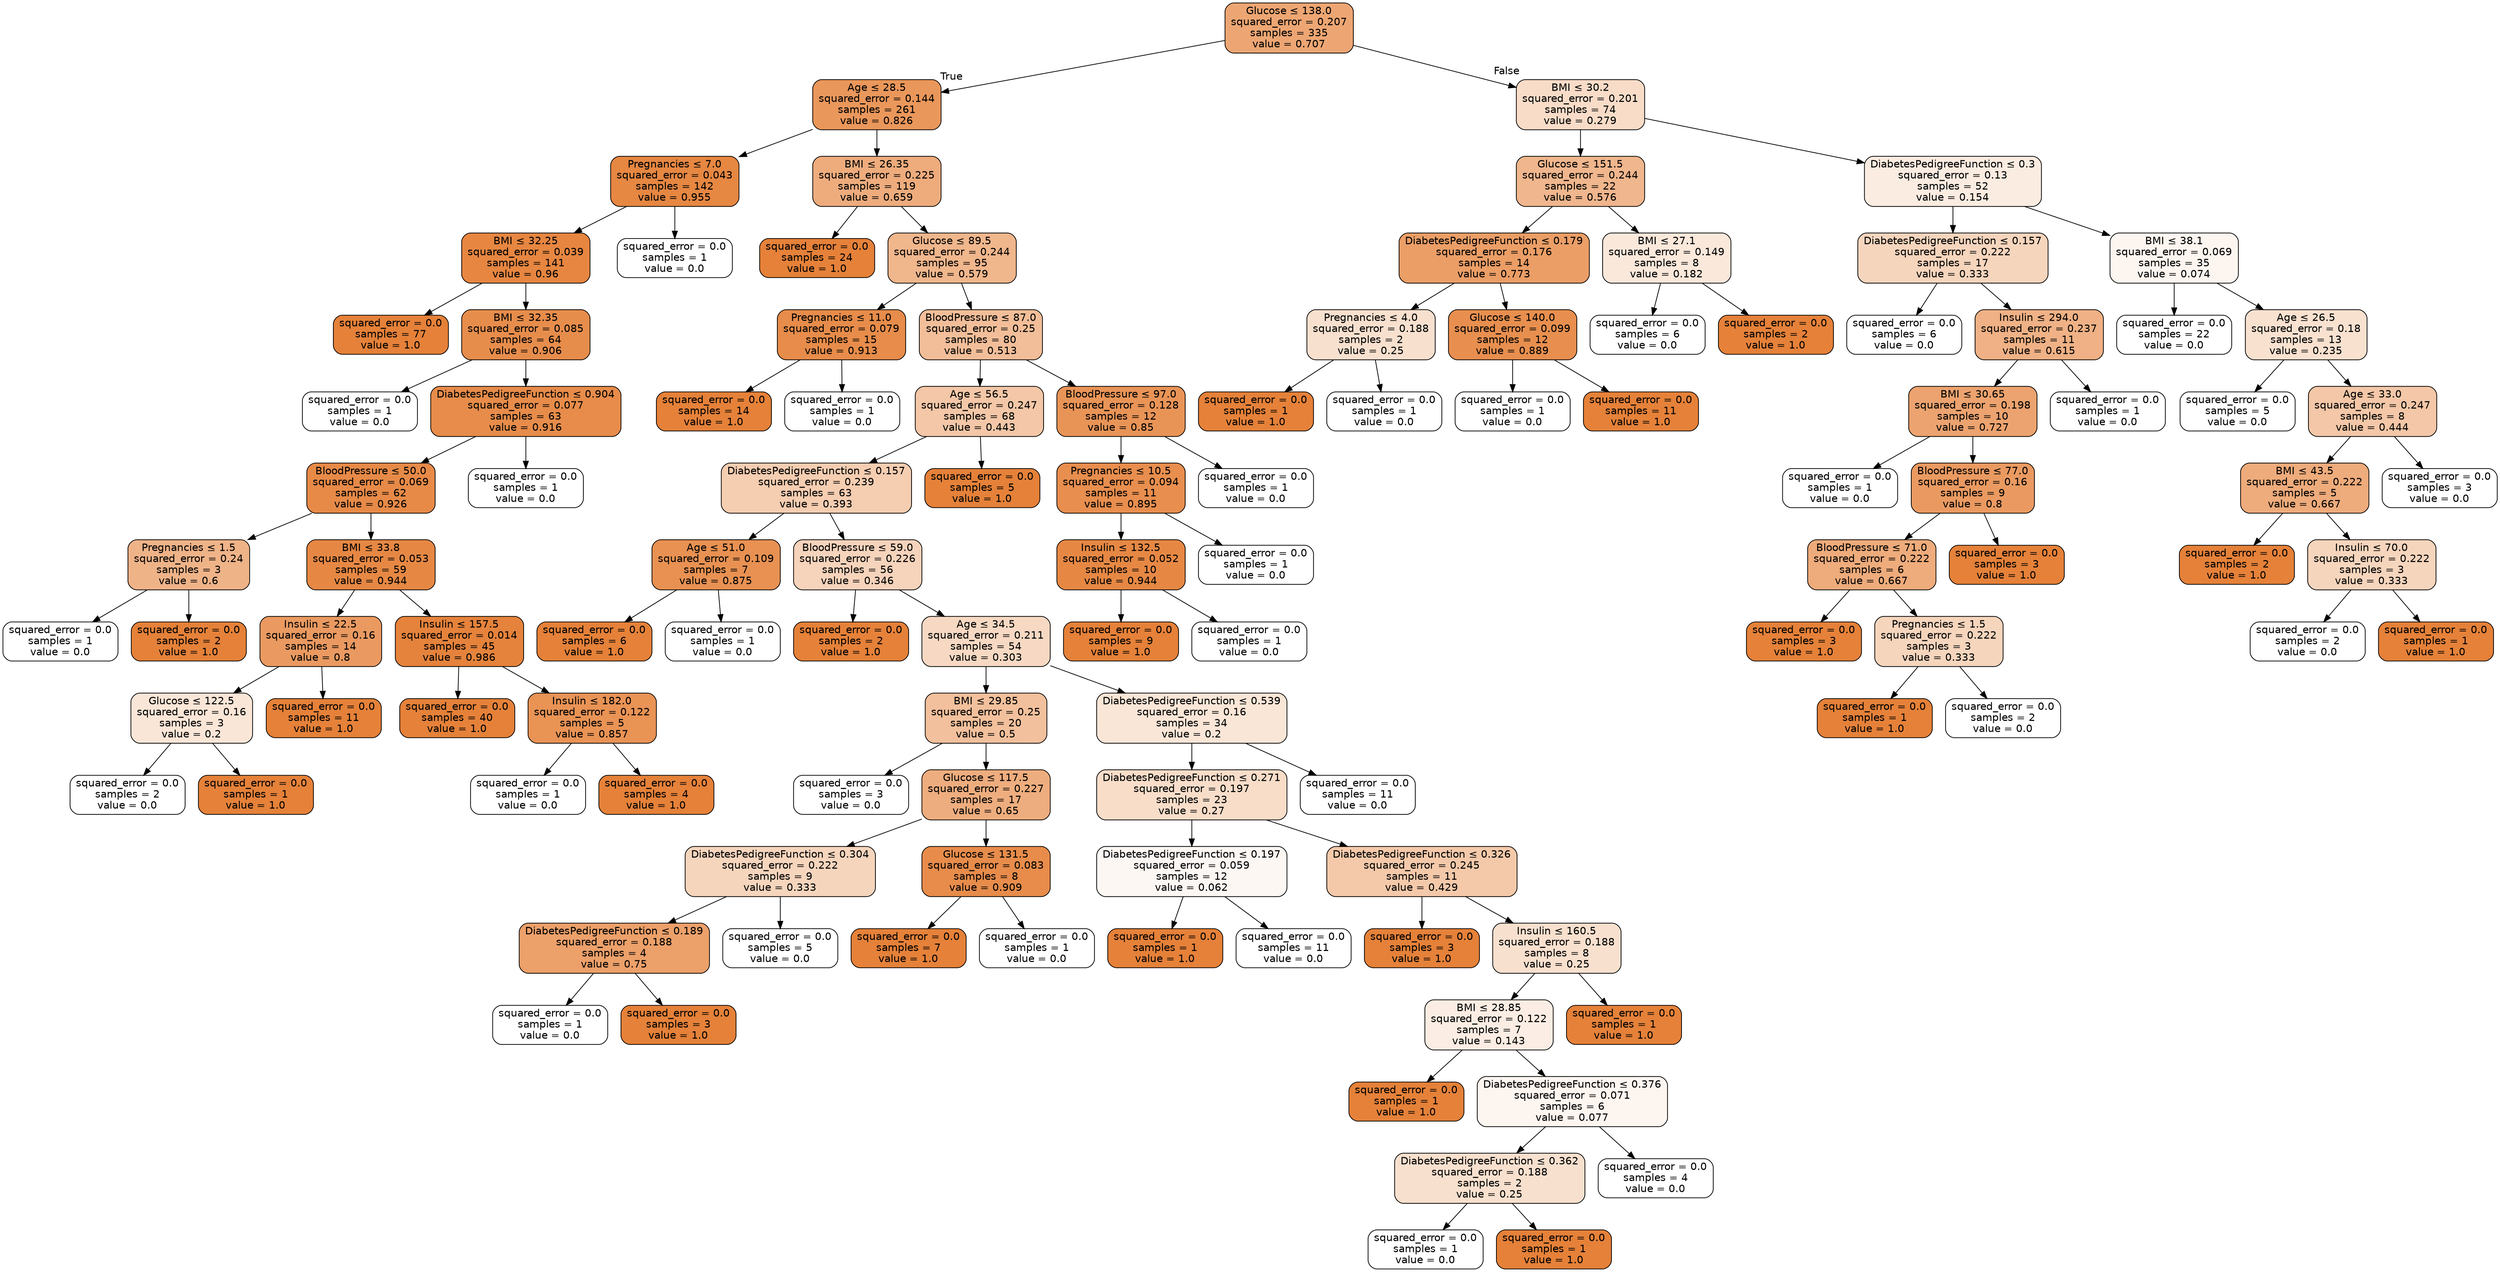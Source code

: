 digraph Tree {
node [shape=box, style="filled, rounded", color="black", fontname="helvetica"] ;
edge [fontname="helvetica"] ;
0 [label=<Glucose &le; 138.0<br/>squared_error = 0.207<br/>samples = 335<br/>value = 0.707>, fillcolor="#eda673"] ;
1 [label=<Age &le; 28.5<br/>squared_error = 0.144<br/>samples = 261<br/>value = 0.826>, fillcolor="#ea975b"] ;
0 -> 1 [labeldistance=2.5, labelangle=45, headlabel="True"] ;
2 [label=<Pregnancies &le; 7.0<br/>squared_error = 0.043<br/>samples = 142<br/>value = 0.955>, fillcolor="#e68742"] ;
1 -> 2 ;
3 [label=<BMI &le; 32.25<br/>squared_error = 0.039<br/>samples = 141<br/>value = 0.96>, fillcolor="#e68641"] ;
2 -> 3 ;
4 [label=<squared_error = 0.0<br/>samples = 77<br/>value = 1.0>, fillcolor="#e58139"] ;
3 -> 4 ;
5 [label=<BMI &le; 32.35<br/>squared_error = 0.085<br/>samples = 64<br/>value = 0.906>, fillcolor="#e78d4c"] ;
3 -> 5 ;
6 [label=<squared_error = 0.0<br/>samples = 1<br/>value = 0.0>, fillcolor="#ffffff"] ;
5 -> 6 ;
7 [label=<DiabetesPedigreeFunction &le; 0.904<br/>squared_error = 0.077<br/>samples = 63<br/>value = 0.916>, fillcolor="#e78c4a"] ;
5 -> 7 ;
8 [label=<BloodPressure &le; 50.0<br/>squared_error = 0.069<br/>samples = 62<br/>value = 0.926>, fillcolor="#e78a48"] ;
7 -> 8 ;
9 [label=<Pregnancies &le; 1.5<br/>squared_error = 0.24<br/>samples = 3<br/>value = 0.6>, fillcolor="#efb388"] ;
8 -> 9 ;
10 [label=<squared_error = 0.0<br/>samples = 1<br/>value = 0.0>, fillcolor="#ffffff"] ;
9 -> 10 ;
11 [label=<squared_error = 0.0<br/>samples = 2<br/>value = 1.0>, fillcolor="#e58139"] ;
9 -> 11 ;
12 [label=<BMI &le; 33.8<br/>squared_error = 0.053<br/>samples = 59<br/>value = 0.944>, fillcolor="#e68844"] ;
8 -> 12 ;
13 [label=<Insulin &le; 22.5<br/>squared_error = 0.16<br/>samples = 14<br/>value = 0.8>, fillcolor="#ea9a61"] ;
12 -> 13 ;
14 [label=<Glucose &le; 122.5<br/>squared_error = 0.16<br/>samples = 3<br/>value = 0.2>, fillcolor="#fae6d7"] ;
13 -> 14 ;
15 [label=<squared_error = 0.0<br/>samples = 2<br/>value = 0.0>, fillcolor="#ffffff"] ;
14 -> 15 ;
16 [label=<squared_error = 0.0<br/>samples = 1<br/>value = 1.0>, fillcolor="#e58139"] ;
14 -> 16 ;
17 [label=<squared_error = 0.0<br/>samples = 11<br/>value = 1.0>, fillcolor="#e58139"] ;
13 -> 17 ;
18 [label=<Insulin &le; 157.5<br/>squared_error = 0.014<br/>samples = 45<br/>value = 0.986>, fillcolor="#e5833c"] ;
12 -> 18 ;
19 [label=<squared_error = 0.0<br/>samples = 40<br/>value = 1.0>, fillcolor="#e58139"] ;
18 -> 19 ;
20 [label=<Insulin &le; 182.0<br/>squared_error = 0.122<br/>samples = 5<br/>value = 0.857>, fillcolor="#e99355"] ;
18 -> 20 ;
21 [label=<squared_error = 0.0<br/>samples = 1<br/>value = 0.0>, fillcolor="#ffffff"] ;
20 -> 21 ;
22 [label=<squared_error = 0.0<br/>samples = 4<br/>value = 1.0>, fillcolor="#e58139"] ;
20 -> 22 ;
23 [label=<squared_error = 0.0<br/>samples = 1<br/>value = 0.0>, fillcolor="#ffffff"] ;
7 -> 23 ;
24 [label=<squared_error = 0.0<br/>samples = 1<br/>value = 0.0>, fillcolor="#ffffff"] ;
2 -> 24 ;
25 [label=<BMI &le; 26.35<br/>squared_error = 0.225<br/>samples = 119<br/>value = 0.659>, fillcolor="#eeac7d"] ;
1 -> 25 ;
26 [label=<squared_error = 0.0<br/>samples = 24<br/>value = 1.0>, fillcolor="#e58139"] ;
25 -> 26 ;
27 [label=<Glucose &le; 89.5<br/>squared_error = 0.244<br/>samples = 95<br/>value = 0.579>, fillcolor="#f0b68c"] ;
25 -> 27 ;
28 [label=<Pregnancies &le; 11.0<br/>squared_error = 0.079<br/>samples = 15<br/>value = 0.913>, fillcolor="#e78c4a"] ;
27 -> 28 ;
29 [label=<squared_error = 0.0<br/>samples = 14<br/>value = 1.0>, fillcolor="#e58139"] ;
28 -> 29 ;
30 [label=<squared_error = 0.0<br/>samples = 1<br/>value = 0.0>, fillcolor="#ffffff"] ;
28 -> 30 ;
31 [label=<BloodPressure &le; 87.0<br/>squared_error = 0.25<br/>samples = 80<br/>value = 0.513>, fillcolor="#f2be99"] ;
27 -> 31 ;
32 [label=<Age &le; 56.5<br/>squared_error = 0.247<br/>samples = 68<br/>value = 0.443>, fillcolor="#f3c7a7"] ;
31 -> 32 ;
33 [label=<DiabetesPedigreeFunction &le; 0.157<br/>squared_error = 0.239<br/>samples = 63<br/>value = 0.393>, fillcolor="#f5cdb1"] ;
32 -> 33 ;
34 [label=<Age &le; 51.0<br/>squared_error = 0.109<br/>samples = 7<br/>value = 0.875>, fillcolor="#e89152"] ;
33 -> 34 ;
35 [label=<squared_error = 0.0<br/>samples = 6<br/>value = 1.0>, fillcolor="#e58139"] ;
34 -> 35 ;
36 [label=<squared_error = 0.0<br/>samples = 1<br/>value = 0.0>, fillcolor="#ffffff"] ;
34 -> 36 ;
37 [label=<BloodPressure &le; 59.0<br/>squared_error = 0.226<br/>samples = 56<br/>value = 0.346>, fillcolor="#f6d3bb"] ;
33 -> 37 ;
38 [label=<squared_error = 0.0<br/>samples = 2<br/>value = 1.0>, fillcolor="#e58139"] ;
37 -> 38 ;
39 [label=<Age &le; 34.5<br/>squared_error = 0.211<br/>samples = 54<br/>value = 0.303>, fillcolor="#f7d9c3"] ;
37 -> 39 ;
40 [label=<BMI &le; 29.85<br/>squared_error = 0.25<br/>samples = 20<br/>value = 0.5>, fillcolor="#f2c09c"] ;
39 -> 40 ;
41 [label=<squared_error = 0.0<br/>samples = 3<br/>value = 0.0>, fillcolor="#ffffff"] ;
40 -> 41 ;
42 [label=<Glucose &le; 117.5<br/>squared_error = 0.227<br/>samples = 17<br/>value = 0.65>, fillcolor="#eead7e"] ;
40 -> 42 ;
43 [label=<DiabetesPedigreeFunction &le; 0.304<br/>squared_error = 0.222<br/>samples = 9<br/>value = 0.333>, fillcolor="#f6d5bd"] ;
42 -> 43 ;
44 [label=<DiabetesPedigreeFunction &le; 0.189<br/>squared_error = 0.188<br/>samples = 4<br/>value = 0.75>, fillcolor="#eca06a"] ;
43 -> 44 ;
45 [label=<squared_error = 0.0<br/>samples = 1<br/>value = 0.0>, fillcolor="#ffffff"] ;
44 -> 45 ;
46 [label=<squared_error = 0.0<br/>samples = 3<br/>value = 1.0>, fillcolor="#e58139"] ;
44 -> 46 ;
47 [label=<squared_error = 0.0<br/>samples = 5<br/>value = 0.0>, fillcolor="#ffffff"] ;
43 -> 47 ;
48 [label=<Glucose &le; 131.5<br/>squared_error = 0.083<br/>samples = 8<br/>value = 0.909>, fillcolor="#e78c4b"] ;
42 -> 48 ;
49 [label=<squared_error = 0.0<br/>samples = 7<br/>value = 1.0>, fillcolor="#e58139"] ;
48 -> 49 ;
50 [label=<squared_error = 0.0<br/>samples = 1<br/>value = 0.0>, fillcolor="#ffffff"] ;
48 -> 50 ;
51 [label=<DiabetesPedigreeFunction &le; 0.539<br/>squared_error = 0.16<br/>samples = 34<br/>value = 0.2>, fillcolor="#fae6d7"] ;
39 -> 51 ;
52 [label=<DiabetesPedigreeFunction &le; 0.271<br/>squared_error = 0.197<br/>samples = 23<br/>value = 0.27>, fillcolor="#f8ddc9"] ;
51 -> 52 ;
53 [label=<DiabetesPedigreeFunction &le; 0.197<br/>squared_error = 0.059<br/>samples = 12<br/>value = 0.062>, fillcolor="#fdf7f3"] ;
52 -> 53 ;
54 [label=<squared_error = 0.0<br/>samples = 1<br/>value = 1.0>, fillcolor="#e58139"] ;
53 -> 54 ;
55 [label=<squared_error = 0.0<br/>samples = 11<br/>value = 0.0>, fillcolor="#ffffff"] ;
53 -> 55 ;
56 [label=<DiabetesPedigreeFunction &le; 0.326<br/>squared_error = 0.245<br/>samples = 11<br/>value = 0.429>, fillcolor="#f4c9aa"] ;
52 -> 56 ;
57 [label=<squared_error = 0.0<br/>samples = 3<br/>value = 1.0>, fillcolor="#e58139"] ;
56 -> 57 ;
58 [label=<Insulin &le; 160.5<br/>squared_error = 0.188<br/>samples = 8<br/>value = 0.25>, fillcolor="#f8e0ce"] ;
56 -> 58 ;
59 [label=<BMI &le; 28.85<br/>squared_error = 0.122<br/>samples = 7<br/>value = 0.143>, fillcolor="#fbede3"] ;
58 -> 59 ;
60 [label=<squared_error = 0.0<br/>samples = 1<br/>value = 1.0>, fillcolor="#e58139"] ;
59 -> 60 ;
61 [label=<DiabetesPedigreeFunction &le; 0.376<br/>squared_error = 0.071<br/>samples = 6<br/>value = 0.077>, fillcolor="#fdf5f0"] ;
59 -> 61 ;
62 [label=<DiabetesPedigreeFunction &le; 0.362<br/>squared_error = 0.188<br/>samples = 2<br/>value = 0.25>, fillcolor="#f8e0ce"] ;
61 -> 62 ;
63 [label=<squared_error = 0.0<br/>samples = 1<br/>value = 0.0>, fillcolor="#ffffff"] ;
62 -> 63 ;
64 [label=<squared_error = 0.0<br/>samples = 1<br/>value = 1.0>, fillcolor="#e58139"] ;
62 -> 64 ;
65 [label=<squared_error = 0.0<br/>samples = 4<br/>value = 0.0>, fillcolor="#ffffff"] ;
61 -> 65 ;
66 [label=<squared_error = 0.0<br/>samples = 1<br/>value = 1.0>, fillcolor="#e58139"] ;
58 -> 66 ;
67 [label=<squared_error = 0.0<br/>samples = 11<br/>value = 0.0>, fillcolor="#ffffff"] ;
51 -> 67 ;
68 [label=<squared_error = 0.0<br/>samples = 5<br/>value = 1.0>, fillcolor="#e58139"] ;
32 -> 68 ;
69 [label=<BloodPressure &le; 97.0<br/>squared_error = 0.128<br/>samples = 12<br/>value = 0.85>, fillcolor="#e99457"] ;
31 -> 69 ;
70 [label=<Pregnancies &le; 10.5<br/>squared_error = 0.094<br/>samples = 11<br/>value = 0.895>, fillcolor="#e88e4e"] ;
69 -> 70 ;
71 [label=<Insulin &le; 132.5<br/>squared_error = 0.052<br/>samples = 10<br/>value = 0.944>, fillcolor="#e68844"] ;
70 -> 71 ;
72 [label=<squared_error = 0.0<br/>samples = 9<br/>value = 1.0>, fillcolor="#e58139"] ;
71 -> 72 ;
73 [label=<squared_error = 0.0<br/>samples = 1<br/>value = 0.0>, fillcolor="#ffffff"] ;
71 -> 73 ;
74 [label=<squared_error = 0.0<br/>samples = 1<br/>value = 0.0>, fillcolor="#ffffff"] ;
70 -> 74 ;
75 [label=<squared_error = 0.0<br/>samples = 1<br/>value = 0.0>, fillcolor="#ffffff"] ;
69 -> 75 ;
76 [label=<BMI &le; 30.2<br/>squared_error = 0.201<br/>samples = 74<br/>value = 0.279>, fillcolor="#f8dcc8"] ;
0 -> 76 [labeldistance=2.5, labelangle=-45, headlabel="False"] ;
77 [label=<Glucose &le; 151.5<br/>squared_error = 0.244<br/>samples = 22<br/>value = 0.576>, fillcolor="#f0b68d"] ;
76 -> 77 ;
78 [label=<DiabetesPedigreeFunction &le; 0.179<br/>squared_error = 0.176<br/>samples = 14<br/>value = 0.773>, fillcolor="#eb9e66"] ;
77 -> 78 ;
79 [label=<Pregnancies &le; 4.0<br/>squared_error = 0.188<br/>samples = 2<br/>value = 0.25>, fillcolor="#f8e0ce"] ;
78 -> 79 ;
80 [label=<squared_error = 0.0<br/>samples = 1<br/>value = 1.0>, fillcolor="#e58139"] ;
79 -> 80 ;
81 [label=<squared_error = 0.0<br/>samples = 1<br/>value = 0.0>, fillcolor="#ffffff"] ;
79 -> 81 ;
82 [label=<Glucose &le; 140.0<br/>squared_error = 0.099<br/>samples = 12<br/>value = 0.889>, fillcolor="#e88f4f"] ;
78 -> 82 ;
83 [label=<squared_error = 0.0<br/>samples = 1<br/>value = 0.0>, fillcolor="#ffffff"] ;
82 -> 83 ;
84 [label=<squared_error = 0.0<br/>samples = 11<br/>value = 1.0>, fillcolor="#e58139"] ;
82 -> 84 ;
85 [label=<BMI &le; 27.1<br/>squared_error = 0.149<br/>samples = 8<br/>value = 0.182>, fillcolor="#fae8db"] ;
77 -> 85 ;
86 [label=<squared_error = 0.0<br/>samples = 6<br/>value = 0.0>, fillcolor="#ffffff"] ;
85 -> 86 ;
87 [label=<squared_error = 0.0<br/>samples = 2<br/>value = 1.0>, fillcolor="#e58139"] ;
85 -> 87 ;
88 [label=<DiabetesPedigreeFunction &le; 0.3<br/>squared_error = 0.13<br/>samples = 52<br/>value = 0.154>, fillcolor="#fbece1"] ;
76 -> 88 ;
89 [label=<DiabetesPedigreeFunction &le; 0.157<br/>squared_error = 0.222<br/>samples = 17<br/>value = 0.333>, fillcolor="#f6d5bd"] ;
88 -> 89 ;
90 [label=<squared_error = 0.0<br/>samples = 6<br/>value = 0.0>, fillcolor="#ffffff"] ;
89 -> 90 ;
91 [label=<Insulin &le; 294.0<br/>squared_error = 0.237<br/>samples = 11<br/>value = 0.615>, fillcolor="#efb185"] ;
89 -> 91 ;
92 [label=<BMI &le; 30.65<br/>squared_error = 0.198<br/>samples = 10<br/>value = 0.727>, fillcolor="#eca36f"] ;
91 -> 92 ;
93 [label=<squared_error = 0.0<br/>samples = 1<br/>value = 0.0>, fillcolor="#ffffff"] ;
92 -> 93 ;
94 [label=<BloodPressure &le; 77.0<br/>squared_error = 0.16<br/>samples = 9<br/>value = 0.8>, fillcolor="#ea9a61"] ;
92 -> 94 ;
95 [label=<BloodPressure &le; 71.0<br/>squared_error = 0.222<br/>samples = 6<br/>value = 0.667>, fillcolor="#eeab7b"] ;
94 -> 95 ;
96 [label=<squared_error = 0.0<br/>samples = 3<br/>value = 1.0>, fillcolor="#e58139"] ;
95 -> 96 ;
97 [label=<Pregnancies &le; 1.5<br/>squared_error = 0.222<br/>samples = 3<br/>value = 0.333>, fillcolor="#f6d5bd"] ;
95 -> 97 ;
98 [label=<squared_error = 0.0<br/>samples = 1<br/>value = 1.0>, fillcolor="#e58139"] ;
97 -> 98 ;
99 [label=<squared_error = 0.0<br/>samples = 2<br/>value = 0.0>, fillcolor="#ffffff"] ;
97 -> 99 ;
100 [label=<squared_error = 0.0<br/>samples = 3<br/>value = 1.0>, fillcolor="#e58139"] ;
94 -> 100 ;
101 [label=<squared_error = 0.0<br/>samples = 1<br/>value = 0.0>, fillcolor="#ffffff"] ;
91 -> 101 ;
102 [label=<BMI &le; 38.1<br/>squared_error = 0.069<br/>samples = 35<br/>value = 0.074>, fillcolor="#fdf6f0"] ;
88 -> 102 ;
103 [label=<squared_error = 0.0<br/>samples = 22<br/>value = 0.0>, fillcolor="#ffffff"] ;
102 -> 103 ;
104 [label=<Age &le; 26.5<br/>squared_error = 0.18<br/>samples = 13<br/>value = 0.235>, fillcolor="#f9e1d0"] ;
102 -> 104 ;
105 [label=<squared_error = 0.0<br/>samples = 5<br/>value = 0.0>, fillcolor="#ffffff"] ;
104 -> 105 ;
106 [label=<Age &le; 33.0<br/>squared_error = 0.247<br/>samples = 8<br/>value = 0.444>, fillcolor="#f3c7a7"] ;
104 -> 106 ;
107 [label=<BMI &le; 43.5<br/>squared_error = 0.222<br/>samples = 5<br/>value = 0.667>, fillcolor="#eeab7b"] ;
106 -> 107 ;
108 [label=<squared_error = 0.0<br/>samples = 2<br/>value = 1.0>, fillcolor="#e58139"] ;
107 -> 108 ;
109 [label=<Insulin &le; 70.0<br/>squared_error = 0.222<br/>samples = 3<br/>value = 0.333>, fillcolor="#f6d5bd"] ;
107 -> 109 ;
110 [label=<squared_error = 0.0<br/>samples = 2<br/>value = 0.0>, fillcolor="#ffffff"] ;
109 -> 110 ;
111 [label=<squared_error = 0.0<br/>samples = 1<br/>value = 1.0>, fillcolor="#e58139"] ;
109 -> 111 ;
112 [label=<squared_error = 0.0<br/>samples = 3<br/>value = 0.0>, fillcolor="#ffffff"] ;
106 -> 112 ;
}